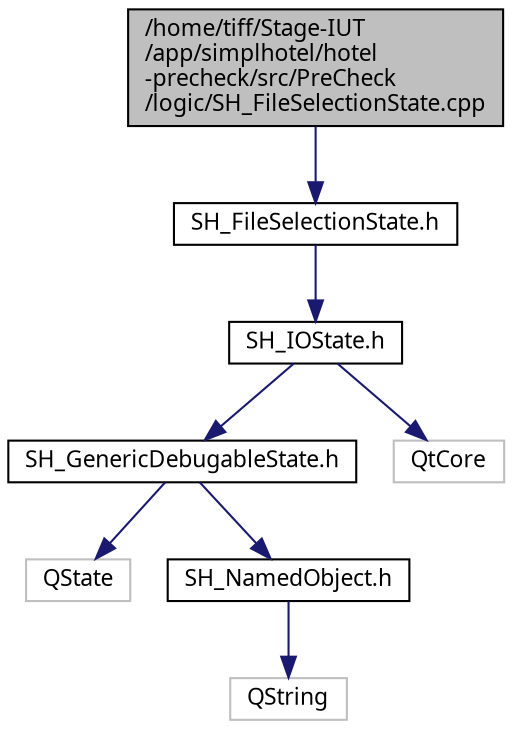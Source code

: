 digraph "/home/tiff/Stage-IUT/app/simplhotel/hotel-precheck/src/PreCheck/logic/SH_FileSelectionState.cpp"
{
 // INTERACTIVE_SVG=YES
  bgcolor="transparent";
  edge [fontname="Verdana",fontsize="11",labelfontname="Verdana",labelfontsize="11"];
  node [fontname="Verdana",fontsize="11",shape=record];
  Node1 [label="/home/tiff/Stage-IUT\l/app/simplhotel/hotel\l-precheck/src/PreCheck\l/logic/SH_FileSelectionState.cpp",height=0.2,width=0.4,color="black", fillcolor="grey75", style="filled" fontcolor="black"];
  Node1 -> Node2 [color="midnightblue",fontsize="11",style="solid",fontname="Verdana"];
  Node2 [label="SH_FileSelectionState.h",height=0.2,width=0.4,color="black",URL="$SH__FileSelectionState_8h.html"];
  Node2 -> Node3 [color="midnightblue",fontsize="11",style="solid",fontname="Verdana"];
  Node3 [label="SH_IOState.h",height=0.2,width=0.4,color="black",URL="$SH__IOState_8h.html"];
  Node3 -> Node4 [color="midnightblue",fontsize="11",style="solid",fontname="Verdana"];
  Node4 [label="SH_GenericDebugableState.h",height=0.2,width=0.4,color="black",URL="$SH__GenericDebugableState_8h.html"];
  Node4 -> Node5 [color="midnightblue",fontsize="11",style="solid",fontname="Verdana"];
  Node5 [label="QState",height=0.2,width=0.4,color="grey75"];
  Node4 -> Node6 [color="midnightblue",fontsize="11",style="solid",fontname="Verdana"];
  Node6 [label="SH_NamedObject.h",height=0.2,width=0.4,color="black",URL="$SH__NamedObject_8h.html"];
  Node6 -> Node7 [color="midnightblue",fontsize="11",style="solid",fontname="Verdana"];
  Node7 [label="QString",height=0.2,width=0.4,color="grey75"];
  Node3 -> Node8 [color="midnightblue",fontsize="11",style="solid",fontname="Verdana"];
  Node8 [label="QtCore",height=0.2,width=0.4,color="grey75"];
}

